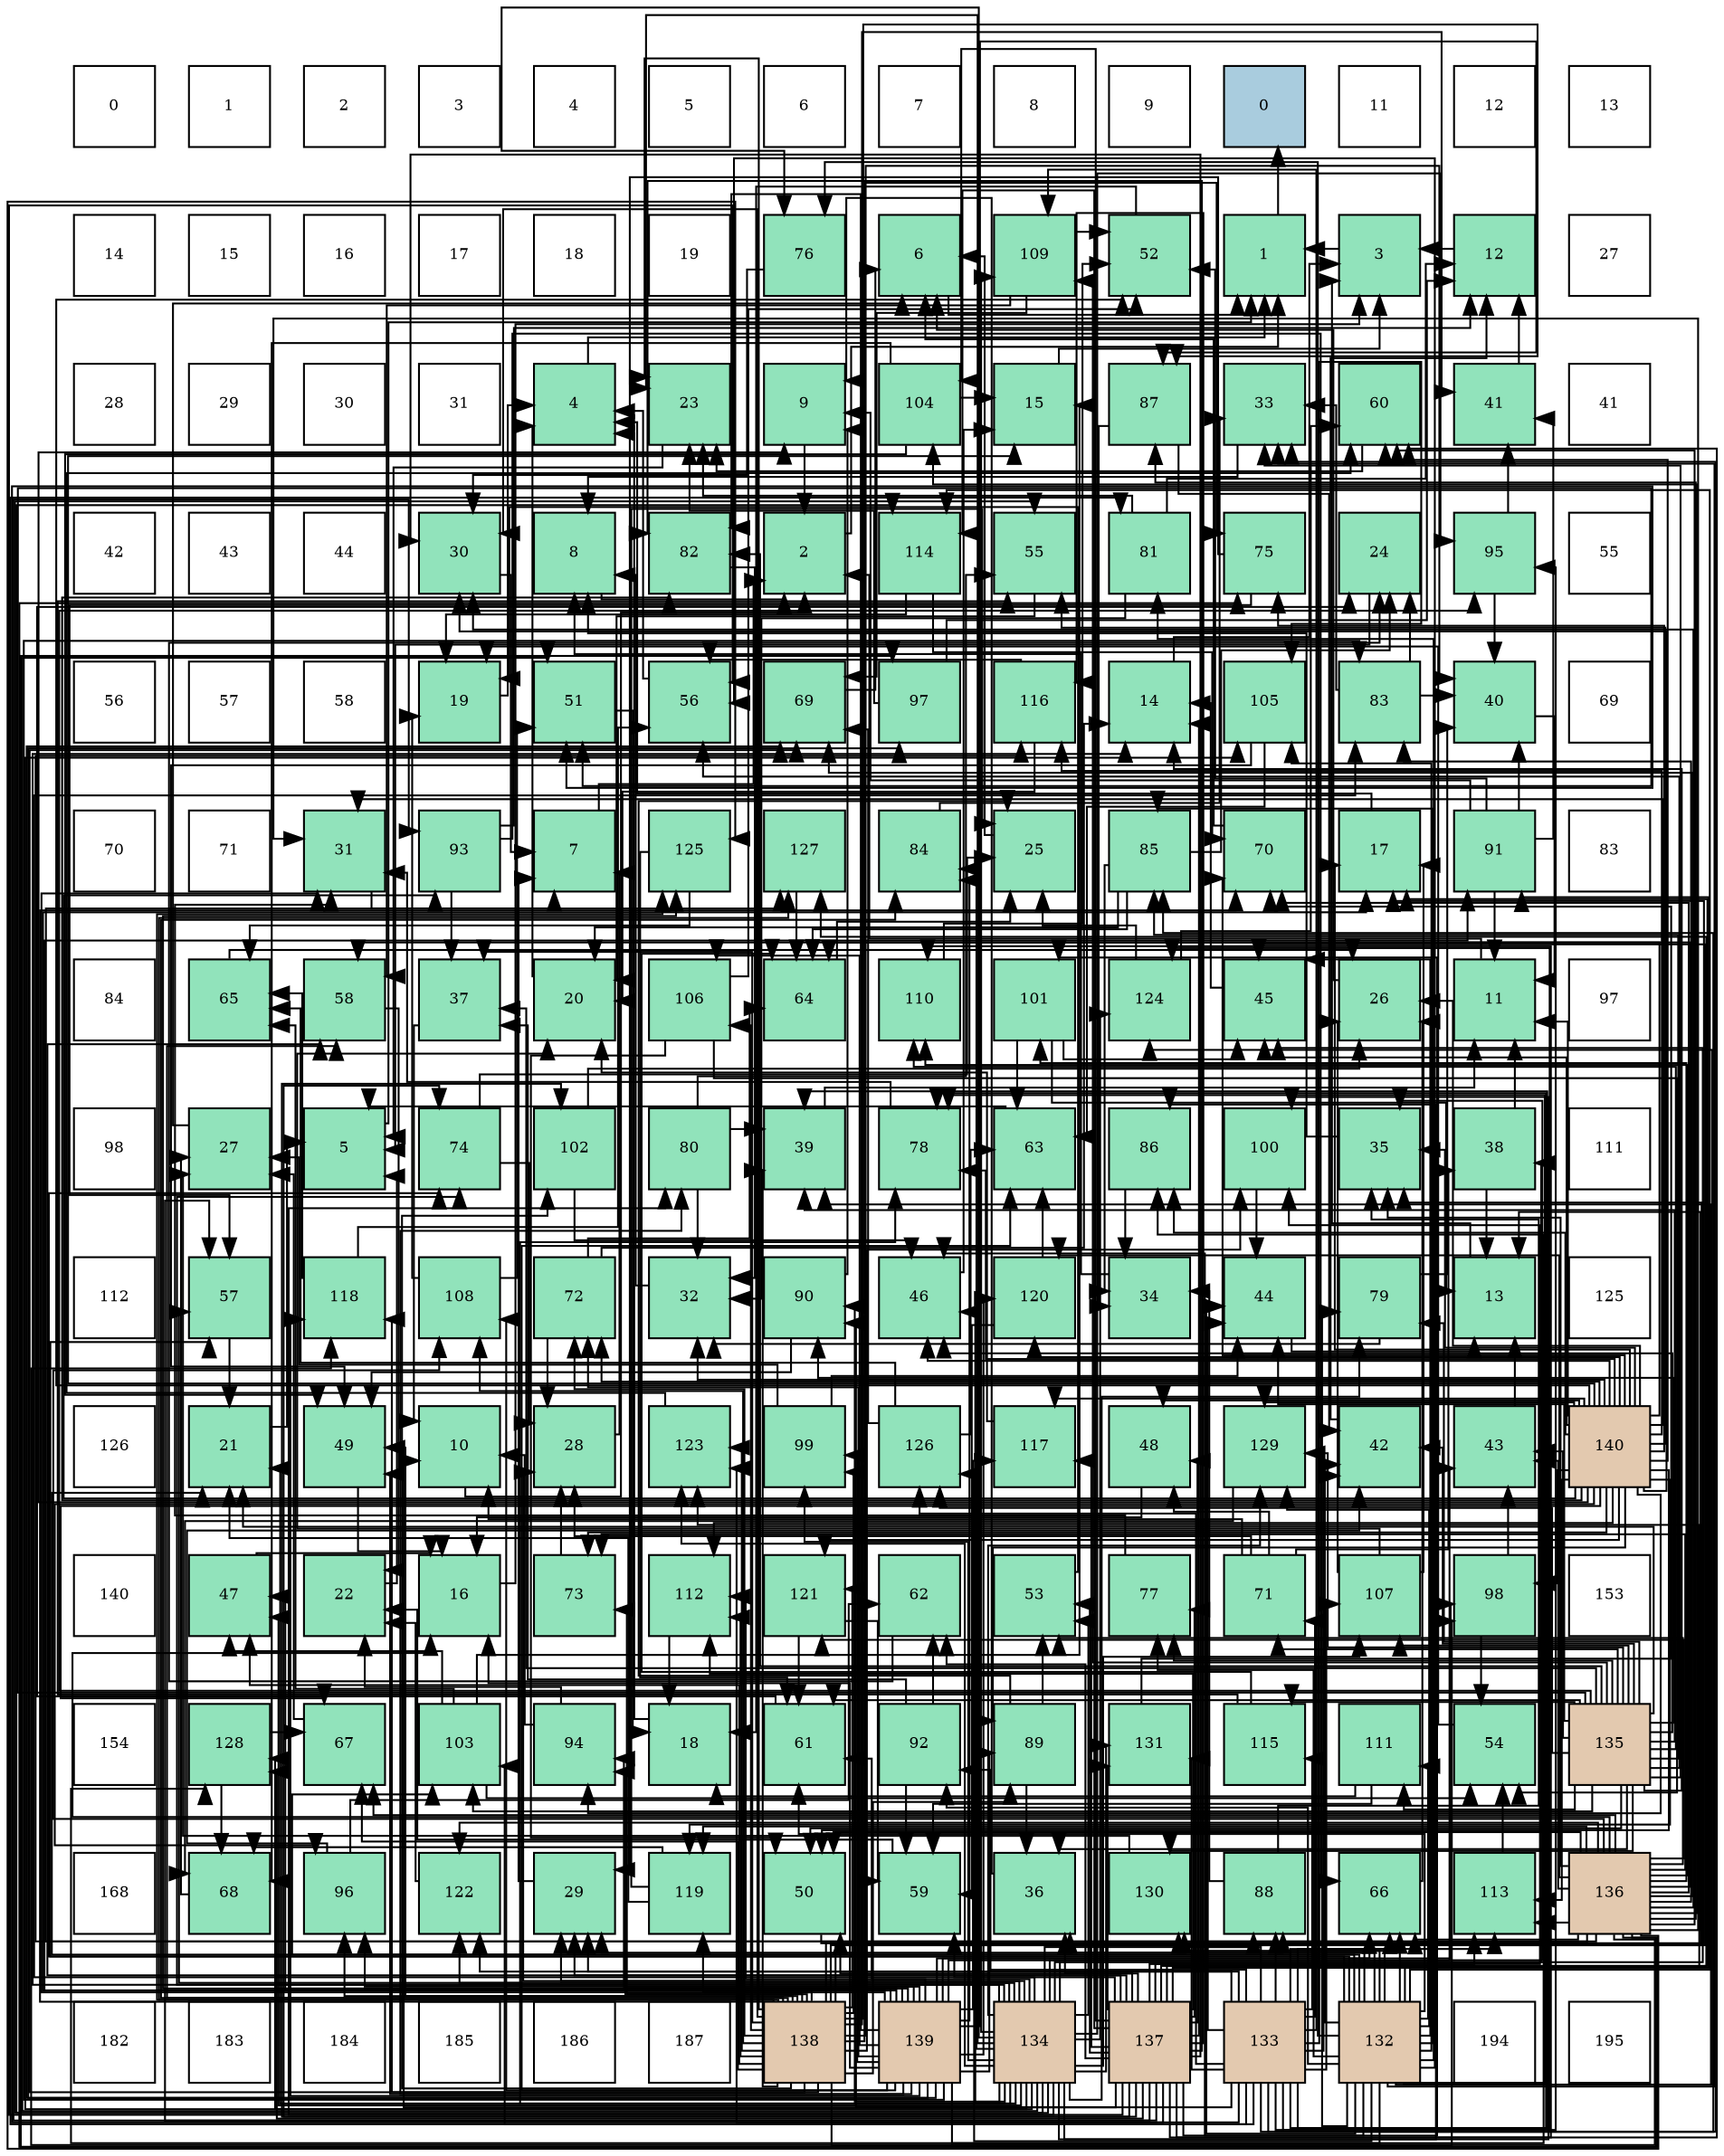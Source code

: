 digraph layout{
 rankdir=TB;
 splines=ortho;
 node [style=filled shape=square fixedsize=true width=0.6];
0[label="0", fontsize=8, fillcolor="#ffffff"];
1[label="1", fontsize=8, fillcolor="#ffffff"];
2[label="2", fontsize=8, fillcolor="#ffffff"];
3[label="3", fontsize=8, fillcolor="#ffffff"];
4[label="4", fontsize=8, fillcolor="#ffffff"];
5[label="5", fontsize=8, fillcolor="#ffffff"];
6[label="6", fontsize=8, fillcolor="#ffffff"];
7[label="7", fontsize=8, fillcolor="#ffffff"];
8[label="8", fontsize=8, fillcolor="#ffffff"];
9[label="9", fontsize=8, fillcolor="#ffffff"];
10[label="0", fontsize=8, fillcolor="#a9ccde"];
11[label="11", fontsize=8, fillcolor="#ffffff"];
12[label="12", fontsize=8, fillcolor="#ffffff"];
13[label="13", fontsize=8, fillcolor="#ffffff"];
14[label="14", fontsize=8, fillcolor="#ffffff"];
15[label="15", fontsize=8, fillcolor="#ffffff"];
16[label="16", fontsize=8, fillcolor="#ffffff"];
17[label="17", fontsize=8, fillcolor="#ffffff"];
18[label="18", fontsize=8, fillcolor="#ffffff"];
19[label="19", fontsize=8, fillcolor="#ffffff"];
20[label="76", fontsize=8, fillcolor="#91e3bb"];
21[label="6", fontsize=8, fillcolor="#91e3bb"];
22[label="109", fontsize=8, fillcolor="#91e3bb"];
23[label="52", fontsize=8, fillcolor="#91e3bb"];
24[label="1", fontsize=8, fillcolor="#91e3bb"];
25[label="3", fontsize=8, fillcolor="#91e3bb"];
26[label="12", fontsize=8, fillcolor="#91e3bb"];
27[label="27", fontsize=8, fillcolor="#ffffff"];
28[label="28", fontsize=8, fillcolor="#ffffff"];
29[label="29", fontsize=8, fillcolor="#ffffff"];
30[label="30", fontsize=8, fillcolor="#ffffff"];
31[label="31", fontsize=8, fillcolor="#ffffff"];
32[label="4", fontsize=8, fillcolor="#91e3bb"];
33[label="23", fontsize=8, fillcolor="#91e3bb"];
34[label="9", fontsize=8, fillcolor="#91e3bb"];
35[label="104", fontsize=8, fillcolor="#91e3bb"];
36[label="15", fontsize=8, fillcolor="#91e3bb"];
37[label="87", fontsize=8, fillcolor="#91e3bb"];
38[label="33", fontsize=8, fillcolor="#91e3bb"];
39[label="60", fontsize=8, fillcolor="#91e3bb"];
40[label="41", fontsize=8, fillcolor="#91e3bb"];
41[label="41", fontsize=8, fillcolor="#ffffff"];
42[label="42", fontsize=8, fillcolor="#ffffff"];
43[label="43", fontsize=8, fillcolor="#ffffff"];
44[label="44", fontsize=8, fillcolor="#ffffff"];
45[label="30", fontsize=8, fillcolor="#91e3bb"];
46[label="8", fontsize=8, fillcolor="#91e3bb"];
47[label="82", fontsize=8, fillcolor="#91e3bb"];
48[label="2", fontsize=8, fillcolor="#91e3bb"];
49[label="114", fontsize=8, fillcolor="#91e3bb"];
50[label="55", fontsize=8, fillcolor="#91e3bb"];
51[label="81", fontsize=8, fillcolor="#91e3bb"];
52[label="75", fontsize=8, fillcolor="#91e3bb"];
53[label="24", fontsize=8, fillcolor="#91e3bb"];
54[label="95", fontsize=8, fillcolor="#91e3bb"];
55[label="55", fontsize=8, fillcolor="#ffffff"];
56[label="56", fontsize=8, fillcolor="#ffffff"];
57[label="57", fontsize=8, fillcolor="#ffffff"];
58[label="58", fontsize=8, fillcolor="#ffffff"];
59[label="19", fontsize=8, fillcolor="#91e3bb"];
60[label="51", fontsize=8, fillcolor="#91e3bb"];
61[label="56", fontsize=8, fillcolor="#91e3bb"];
62[label="69", fontsize=8, fillcolor="#91e3bb"];
63[label="97", fontsize=8, fillcolor="#91e3bb"];
64[label="116", fontsize=8, fillcolor="#91e3bb"];
65[label="14", fontsize=8, fillcolor="#91e3bb"];
66[label="105", fontsize=8, fillcolor="#91e3bb"];
67[label="83", fontsize=8, fillcolor="#91e3bb"];
68[label="40", fontsize=8, fillcolor="#91e3bb"];
69[label="69", fontsize=8, fillcolor="#ffffff"];
70[label="70", fontsize=8, fillcolor="#ffffff"];
71[label="71", fontsize=8, fillcolor="#ffffff"];
72[label="31", fontsize=8, fillcolor="#91e3bb"];
73[label="93", fontsize=8, fillcolor="#91e3bb"];
74[label="7", fontsize=8, fillcolor="#91e3bb"];
75[label="125", fontsize=8, fillcolor="#91e3bb"];
76[label="127", fontsize=8, fillcolor="#91e3bb"];
77[label="84", fontsize=8, fillcolor="#91e3bb"];
78[label="25", fontsize=8, fillcolor="#91e3bb"];
79[label="85", fontsize=8, fillcolor="#91e3bb"];
80[label="70", fontsize=8, fillcolor="#91e3bb"];
81[label="17", fontsize=8, fillcolor="#91e3bb"];
82[label="91", fontsize=8, fillcolor="#91e3bb"];
83[label="83", fontsize=8, fillcolor="#ffffff"];
84[label="84", fontsize=8, fillcolor="#ffffff"];
85[label="65", fontsize=8, fillcolor="#91e3bb"];
86[label="58", fontsize=8, fillcolor="#91e3bb"];
87[label="37", fontsize=8, fillcolor="#91e3bb"];
88[label="20", fontsize=8, fillcolor="#91e3bb"];
89[label="106", fontsize=8, fillcolor="#91e3bb"];
90[label="64", fontsize=8, fillcolor="#91e3bb"];
91[label="110", fontsize=8, fillcolor="#91e3bb"];
92[label="101", fontsize=8, fillcolor="#91e3bb"];
93[label="124", fontsize=8, fillcolor="#91e3bb"];
94[label="45", fontsize=8, fillcolor="#91e3bb"];
95[label="26", fontsize=8, fillcolor="#91e3bb"];
96[label="11", fontsize=8, fillcolor="#91e3bb"];
97[label="97", fontsize=8, fillcolor="#ffffff"];
98[label="98", fontsize=8, fillcolor="#ffffff"];
99[label="27", fontsize=8, fillcolor="#91e3bb"];
100[label="5", fontsize=8, fillcolor="#91e3bb"];
101[label="74", fontsize=8, fillcolor="#91e3bb"];
102[label="102", fontsize=8, fillcolor="#91e3bb"];
103[label="80", fontsize=8, fillcolor="#91e3bb"];
104[label="39", fontsize=8, fillcolor="#91e3bb"];
105[label="78", fontsize=8, fillcolor="#91e3bb"];
106[label="63", fontsize=8, fillcolor="#91e3bb"];
107[label="86", fontsize=8, fillcolor="#91e3bb"];
108[label="100", fontsize=8, fillcolor="#91e3bb"];
109[label="35", fontsize=8, fillcolor="#91e3bb"];
110[label="38", fontsize=8, fillcolor="#91e3bb"];
111[label="111", fontsize=8, fillcolor="#ffffff"];
112[label="112", fontsize=8, fillcolor="#ffffff"];
113[label="57", fontsize=8, fillcolor="#91e3bb"];
114[label="118", fontsize=8, fillcolor="#91e3bb"];
115[label="108", fontsize=8, fillcolor="#91e3bb"];
116[label="72", fontsize=8, fillcolor="#91e3bb"];
117[label="32", fontsize=8, fillcolor="#91e3bb"];
118[label="90", fontsize=8, fillcolor="#91e3bb"];
119[label="46", fontsize=8, fillcolor="#91e3bb"];
120[label="120", fontsize=8, fillcolor="#91e3bb"];
121[label="34", fontsize=8, fillcolor="#91e3bb"];
122[label="44", fontsize=8, fillcolor="#91e3bb"];
123[label="79", fontsize=8, fillcolor="#91e3bb"];
124[label="13", fontsize=8, fillcolor="#91e3bb"];
125[label="125", fontsize=8, fillcolor="#ffffff"];
126[label="126", fontsize=8, fillcolor="#ffffff"];
127[label="21", fontsize=8, fillcolor="#91e3bb"];
128[label="49", fontsize=8, fillcolor="#91e3bb"];
129[label="10", fontsize=8, fillcolor="#91e3bb"];
130[label="28", fontsize=8, fillcolor="#91e3bb"];
131[label="123", fontsize=8, fillcolor="#91e3bb"];
132[label="99", fontsize=8, fillcolor="#91e3bb"];
133[label="126", fontsize=8, fillcolor="#91e3bb"];
134[label="117", fontsize=8, fillcolor="#91e3bb"];
135[label="48", fontsize=8, fillcolor="#91e3bb"];
136[label="129", fontsize=8, fillcolor="#91e3bb"];
137[label="42", fontsize=8, fillcolor="#91e3bb"];
138[label="43", fontsize=8, fillcolor="#91e3bb"];
139[label="140", fontsize=8, fillcolor="#e3c9af"];
140[label="140", fontsize=8, fillcolor="#ffffff"];
141[label="47", fontsize=8, fillcolor="#91e3bb"];
142[label="22", fontsize=8, fillcolor="#91e3bb"];
143[label="16", fontsize=8, fillcolor="#91e3bb"];
144[label="73", fontsize=8, fillcolor="#91e3bb"];
145[label="112", fontsize=8, fillcolor="#91e3bb"];
146[label="121", fontsize=8, fillcolor="#91e3bb"];
147[label="62", fontsize=8, fillcolor="#91e3bb"];
148[label="53", fontsize=8, fillcolor="#91e3bb"];
149[label="77", fontsize=8, fillcolor="#91e3bb"];
150[label="71", fontsize=8, fillcolor="#91e3bb"];
151[label="107", fontsize=8, fillcolor="#91e3bb"];
152[label="98", fontsize=8, fillcolor="#91e3bb"];
153[label="153", fontsize=8, fillcolor="#ffffff"];
154[label="154", fontsize=8, fillcolor="#ffffff"];
155[label="128", fontsize=8, fillcolor="#91e3bb"];
156[label="67", fontsize=8, fillcolor="#91e3bb"];
157[label="103", fontsize=8, fillcolor="#91e3bb"];
158[label="94", fontsize=8, fillcolor="#91e3bb"];
159[label="18", fontsize=8, fillcolor="#91e3bb"];
160[label="61", fontsize=8, fillcolor="#91e3bb"];
161[label="92", fontsize=8, fillcolor="#91e3bb"];
162[label="89", fontsize=8, fillcolor="#91e3bb"];
163[label="131", fontsize=8, fillcolor="#91e3bb"];
164[label="115", fontsize=8, fillcolor="#91e3bb"];
165[label="111", fontsize=8, fillcolor="#91e3bb"];
166[label="54", fontsize=8, fillcolor="#91e3bb"];
167[label="135", fontsize=8, fillcolor="#e3c9af"];
168[label="168", fontsize=8, fillcolor="#ffffff"];
169[label="68", fontsize=8, fillcolor="#91e3bb"];
170[label="96", fontsize=8, fillcolor="#91e3bb"];
171[label="122", fontsize=8, fillcolor="#91e3bb"];
172[label="29", fontsize=8, fillcolor="#91e3bb"];
173[label="119", fontsize=8, fillcolor="#91e3bb"];
174[label="50", fontsize=8, fillcolor="#91e3bb"];
175[label="59", fontsize=8, fillcolor="#91e3bb"];
176[label="36", fontsize=8, fillcolor="#91e3bb"];
177[label="130", fontsize=8, fillcolor="#91e3bb"];
178[label="88", fontsize=8, fillcolor="#91e3bb"];
179[label="66", fontsize=8, fillcolor="#91e3bb"];
180[label="113", fontsize=8, fillcolor="#91e3bb"];
181[label="136", fontsize=8, fillcolor="#e3c9af"];
182[label="182", fontsize=8, fillcolor="#ffffff"];
183[label="183", fontsize=8, fillcolor="#ffffff"];
184[label="184", fontsize=8, fillcolor="#ffffff"];
185[label="185", fontsize=8, fillcolor="#ffffff"];
186[label="186", fontsize=8, fillcolor="#ffffff"];
187[label="187", fontsize=8, fillcolor="#ffffff"];
188[label="138", fontsize=8, fillcolor="#e3c9af"];
189[label="139", fontsize=8, fillcolor="#e3c9af"];
190[label="134", fontsize=8, fillcolor="#e3c9af"];
191[label="137", fontsize=8, fillcolor="#e3c9af"];
192[label="133", fontsize=8, fillcolor="#e3c9af"];
193[label="132", fontsize=8, fillcolor="#e3c9af"];
194[label="194", fontsize=8, fillcolor="#ffffff"];
195[label="195", fontsize=8, fillcolor="#ffffff"];
edge [constraint=false, style=vis];24 -> 10;
48 -> 24;
25 -> 24;
32 -> 24;
100 -> 24;
21 -> 24;
74 -> 48;
46 -> 48;
34 -> 48;
129 -> 48;
96 -> 48;
26 -> 25;
124 -> 25;
65 -> 25;
36 -> 25;
143 -> 25;
81 -> 32;
159 -> 32;
59 -> 32;
88 -> 32;
127 -> 100;
142 -> 100;
33 -> 100;
53 -> 100;
78 -> 21;
95 -> 21;
99 -> 21;
130 -> 74;
172 -> 74;
45 -> 74;
72 -> 74;
117 -> 46;
38 -> 46;
121 -> 46;
109 -> 46;
176 -> 34;
87 -> 129;
110 -> 96;
110 -> 124;
104 -> 96;
68 -> 96;
40 -> 26;
137 -> 26;
138 -> 124;
122 -> 124;
94 -> 65;
119 -> 36;
141 -> 143;
135 -> 143;
128 -> 143;
174 -> 81;
60 -> 159;
23 -> 159;
148 -> 59;
166 -> 59;
50 -> 88;
61 -> 32;
113 -> 127;
86 -> 142;
175 -> 142;
39 -> 33;
160 -> 53;
147 -> 53;
106 -> 100;
90 -> 78;
85 -> 95;
179 -> 95;
156 -> 99;
169 -> 99;
62 -> 21;
80 -> 21;
150 -> 129;
150 -> 130;
150 -> 110;
150 -> 135;
116 -> 65;
116 -> 130;
116 -> 90;
144 -> 130;
101 -> 78;
101 -> 130;
52 -> 172;
52 -> 113;
20 -> 45;
149 -> 72;
105 -> 72;
123 -> 117;
123 -> 68;
103 -> 117;
103 -> 104;
103 -> 50;
51 -> 26;
51 -> 33;
51 -> 117;
47 -> 117;
67 -> 53;
67 -> 38;
67 -> 68;
77 -> 38;
79 -> 88;
79 -> 53;
79 -> 121;
79 -> 90;
107 -> 121;
37 -> 121;
37 -> 137;
178 -> 121;
178 -> 109;
162 -> 78;
162 -> 176;
162 -> 148;
118 -> 34;
118 -> 128;
82 -> 34;
82 -> 96;
82 -> 68;
82 -> 40;
82 -> 23;
161 -> 87;
161 -> 175;
161 -> 147;
73 -> 26;
73 -> 87;
73 -> 179;
158 -> 129;
158 -> 142;
54 -> 68;
54 -> 40;
170 -> 137;
170 -> 147;
63 -> 26;
63 -> 33;
152 -> 138;
152 -> 166;
132 -> 99;
132 -> 122;
108 -> 122;
92 -> 124;
92 -> 94;
92 -> 106;
102 -> 95;
102 -> 119;
157 -> 36;
157 -> 141;
157 -> 166;
157 -> 85;
35 -> 36;
35 -> 128;
35 -> 169;
66 -> 128;
66 -> 106;
89 -> 174;
89 -> 23;
89 -> 166;
151 -> 81;
151 -> 88;
151 -> 95;
115 -> 59;
115 -> 60;
22 -> 23;
22 -> 86;
22 -> 62;
91 -> 23;
165 -> 159;
165 -> 175;
145 -> 159;
180 -> 166;
49 -> 59;
49 -> 80;
164 -> 50;
164 -> 90;
64 -> 88;
64 -> 61;
134 -> 88;
114 -> 61;
114 -> 85;
173 -> 127;
173 -> 78;
173 -> 169;
120 -> 175;
120 -> 106;
146 -> 175;
146 -> 160;
171 -> 142;
131 -> 39;
93 -> 78;
93 -> 39;
75 -> 160;
75 -> 85;
133 -> 106;
133 -> 85;
133 -> 62;
76 -> 90;
155 -> 156;
155 -> 169;
136 -> 169;
177 -> 99;
163 -> 80;
193 -> 127;
193 -> 172;
193 -> 38;
193 -> 176;
193 -> 104;
193 -> 137;
193 -> 122;
193 -> 94;
193 -> 119;
193 -> 61;
193 -> 113;
193 -> 160;
193 -> 179;
193 -> 101;
193 -> 20;
193 -> 149;
193 -> 105;
193 -> 123;
193 -> 51;
193 -> 79;
193 -> 178;
193 -> 161;
193 -> 157;
193 -> 66;
193 -> 165;
193 -> 49;
193 -> 131;
193 -> 93;
193 -> 133;
193 -> 155;
193 -> 136;
193 -> 177;
192 -> 172;
192 -> 38;
192 -> 104;
192 -> 137;
192 -> 122;
192 -> 179;
192 -> 150;
192 -> 105;
192 -> 51;
192 -> 79;
192 -> 178;
192 -> 118;
192 -> 161;
192 -> 54;
192 -> 157;
192 -> 66;
192 -> 151;
192 -> 22;
192 -> 180;
192 -> 164;
192 -> 171;
192 -> 131;
192 -> 93;
192 -> 133;
192 -> 177;
192 -> 163;
190 -> 65;
190 -> 127;
190 -> 33;
190 -> 130;
190 -> 172;
190 -> 110;
190 -> 138;
190 -> 94;
190 -> 119;
190 -> 141;
190 -> 60;
190 -> 148;
190 -> 50;
190 -> 61;
190 -> 113;
190 -> 175;
190 -> 160;
190 -> 101;
190 -> 20;
190 -> 105;
190 -> 123;
190 -> 77;
190 -> 107;
190 -> 178;
190 -> 118;
190 -> 54;
190 -> 132;
190 -> 108;
190 -> 66;
190 -> 151;
190 -> 22;
190 -> 49;
190 -> 171;
190 -> 131;
190 -> 93;
190 -> 155;
190 -> 136;
190 -> 163;
167 -> 65;
167 -> 127;
167 -> 38;
167 -> 176;
167 -> 87;
167 -> 104;
167 -> 137;
167 -> 138;
167 -> 122;
167 -> 119;
167 -> 174;
167 -> 60;
167 -> 61;
167 -> 160;
167 -> 150;
167 -> 149;
167 -> 123;
167 -> 47;
167 -> 79;
167 -> 118;
167 -> 54;
167 -> 157;
167 -> 151;
167 -> 22;
167 -> 91;
167 -> 165;
167 -> 164;
167 -> 133;
167 -> 136;
167 -> 177;
181 -> 143;
181 -> 45;
181 -> 72;
181 -> 109;
181 -> 138;
181 -> 174;
181 -> 148;
181 -> 39;
181 -> 90;
181 -> 179;
181 -> 156;
181 -> 62;
181 -> 80;
181 -> 144;
181 -> 52;
181 -> 67;
181 -> 37;
181 -> 63;
181 -> 92;
181 -> 35;
181 -> 115;
181 -> 91;
181 -> 180;
181 -> 64;
181 -> 114;
181 -> 173;
181 -> 120;
181 -> 146;
181 -> 171;
181 -> 75;
181 -> 76;
191 -> 129;
191 -> 65;
191 -> 81;
191 -> 172;
191 -> 45;
191 -> 176;
191 -> 135;
191 -> 174;
191 -> 60;
191 -> 148;
191 -> 113;
191 -> 86;
191 -> 39;
191 -> 147;
191 -> 101;
191 -> 149;
191 -> 103;
191 -> 47;
191 -> 67;
191 -> 82;
191 -> 73;
191 -> 108;
191 -> 92;
191 -> 102;
191 -> 35;
191 -> 91;
191 -> 145;
191 -> 180;
191 -> 49;
191 -> 64;
191 -> 134;
191 -> 76;
191 -> 155;
191 -> 163;
188 -> 124;
188 -> 33;
188 -> 45;
188 -> 109;
188 -> 87;
188 -> 104;
188 -> 68;
188 -> 40;
188 -> 94;
188 -> 141;
188 -> 128;
188 -> 86;
188 -> 156;
188 -> 62;
188 -> 80;
188 -> 116;
188 -> 144;
188 -> 52;
188 -> 77;
188 -> 37;
188 -> 162;
188 -> 158;
188 -> 170;
188 -> 152;
188 -> 132;
188 -> 108;
188 -> 102;
188 -> 89;
188 -> 115;
188 -> 145;
188 -> 114;
188 -> 173;
188 -> 146;
188 -> 131;
188 -> 75;
188 -> 76;
189 -> 143;
189 -> 81;
189 -> 72;
189 -> 109;
189 -> 141;
189 -> 128;
189 -> 106;
189 -> 179;
189 -> 62;
189 -> 116;
189 -> 103;
189 -> 47;
189 -> 67;
189 -> 77;
189 -> 107;
189 -> 37;
189 -> 162;
189 -> 82;
189 -> 158;
189 -> 170;
189 -> 63;
189 -> 152;
189 -> 132;
189 -> 89;
189 -> 115;
189 -> 145;
189 -> 134;
189 -> 114;
189 -> 120;
189 -> 75;
139 -> 34;
139 -> 96;
139 -> 36;
139 -> 81;
139 -> 95;
139 -> 45;
139 -> 72;
139 -> 117;
139 -> 109;
139 -> 94;
139 -> 119;
139 -> 135;
139 -> 174;
139 -> 23;
139 -> 50;
139 -> 86;
139 -> 39;
139 -> 156;
139 -> 80;
139 -> 116;
139 -> 144;
139 -> 52;
139 -> 105;
139 -> 47;
139 -> 107;
139 -> 162;
139 -> 73;
139 -> 158;
139 -> 170;
139 -> 152;
139 -> 145;
139 -> 180;
139 -> 64;
139 -> 134;
139 -> 173;
139 -> 120;
139 -> 146;
139 -> 136;
edge [constraint=true, style=invis];
0 -> 14 -> 28 -> 42 -> 56 -> 70 -> 84 -> 98 -> 112 -> 126 -> 140 -> 154 -> 168 -> 182;
1 -> 15 -> 29 -> 43 -> 57 -> 71 -> 85 -> 99 -> 113 -> 127 -> 141 -> 155 -> 169 -> 183;
2 -> 16 -> 30 -> 44 -> 58 -> 72 -> 86 -> 100 -> 114 -> 128 -> 142 -> 156 -> 170 -> 184;
3 -> 17 -> 31 -> 45 -> 59 -> 73 -> 87 -> 101 -> 115 -> 129 -> 143 -> 157 -> 171 -> 185;
4 -> 18 -> 32 -> 46 -> 60 -> 74 -> 88 -> 102 -> 116 -> 130 -> 144 -> 158 -> 172 -> 186;
5 -> 19 -> 33 -> 47 -> 61 -> 75 -> 89 -> 103 -> 117 -> 131 -> 145 -> 159 -> 173 -> 187;
6 -> 20 -> 34 -> 48 -> 62 -> 76 -> 90 -> 104 -> 118 -> 132 -> 146 -> 160 -> 174 -> 188;
7 -> 21 -> 35 -> 49 -> 63 -> 77 -> 91 -> 105 -> 119 -> 133 -> 147 -> 161 -> 175 -> 189;
8 -> 22 -> 36 -> 50 -> 64 -> 78 -> 92 -> 106 -> 120 -> 134 -> 148 -> 162 -> 176 -> 190;
9 -> 23 -> 37 -> 51 -> 65 -> 79 -> 93 -> 107 -> 121 -> 135 -> 149 -> 163 -> 177 -> 191;
10 -> 24 -> 38 -> 52 -> 66 -> 80 -> 94 -> 108 -> 122 -> 136 -> 150 -> 164 -> 178 -> 192;
11 -> 25 -> 39 -> 53 -> 67 -> 81 -> 95 -> 109 -> 123 -> 137 -> 151 -> 165 -> 179 -> 193;
12 -> 26 -> 40 -> 54 -> 68 -> 82 -> 96 -> 110 -> 124 -> 138 -> 152 -> 166 -> 180 -> 194;
13 -> 27 -> 41 -> 55 -> 69 -> 83 -> 97 -> 111 -> 125 -> 139 -> 153 -> 167 -> 181 -> 195;
rank = same {0 -> 1 -> 2 -> 3 -> 4 -> 5 -> 6 -> 7 -> 8 -> 9 -> 10 -> 11 -> 12 -> 13};
rank = same {14 -> 15 -> 16 -> 17 -> 18 -> 19 -> 20 -> 21 -> 22 -> 23 -> 24 -> 25 -> 26 -> 27};
rank = same {28 -> 29 -> 30 -> 31 -> 32 -> 33 -> 34 -> 35 -> 36 -> 37 -> 38 -> 39 -> 40 -> 41};
rank = same {42 -> 43 -> 44 -> 45 -> 46 -> 47 -> 48 -> 49 -> 50 -> 51 -> 52 -> 53 -> 54 -> 55};
rank = same {56 -> 57 -> 58 -> 59 -> 60 -> 61 -> 62 -> 63 -> 64 -> 65 -> 66 -> 67 -> 68 -> 69};
rank = same {70 -> 71 -> 72 -> 73 -> 74 -> 75 -> 76 -> 77 -> 78 -> 79 -> 80 -> 81 -> 82 -> 83};
rank = same {84 -> 85 -> 86 -> 87 -> 88 -> 89 -> 90 -> 91 -> 92 -> 93 -> 94 -> 95 -> 96 -> 97};
rank = same {98 -> 99 -> 100 -> 101 -> 102 -> 103 -> 104 -> 105 -> 106 -> 107 -> 108 -> 109 -> 110 -> 111};
rank = same {112 -> 113 -> 114 -> 115 -> 116 -> 117 -> 118 -> 119 -> 120 -> 121 -> 122 -> 123 -> 124 -> 125};
rank = same {126 -> 127 -> 128 -> 129 -> 130 -> 131 -> 132 -> 133 -> 134 -> 135 -> 136 -> 137 -> 138 -> 139};
rank = same {140 -> 141 -> 142 -> 143 -> 144 -> 145 -> 146 -> 147 -> 148 -> 149 -> 150 -> 151 -> 152 -> 153};
rank = same {154 -> 155 -> 156 -> 157 -> 158 -> 159 -> 160 -> 161 -> 162 -> 163 -> 164 -> 165 -> 166 -> 167};
rank = same {168 -> 169 -> 170 -> 171 -> 172 -> 173 -> 174 -> 175 -> 176 -> 177 -> 178 -> 179 -> 180 -> 181};
rank = same {182 -> 183 -> 184 -> 185 -> 186 -> 187 -> 188 -> 189 -> 190 -> 191 -> 192 -> 193 -> 194 -> 195};
}